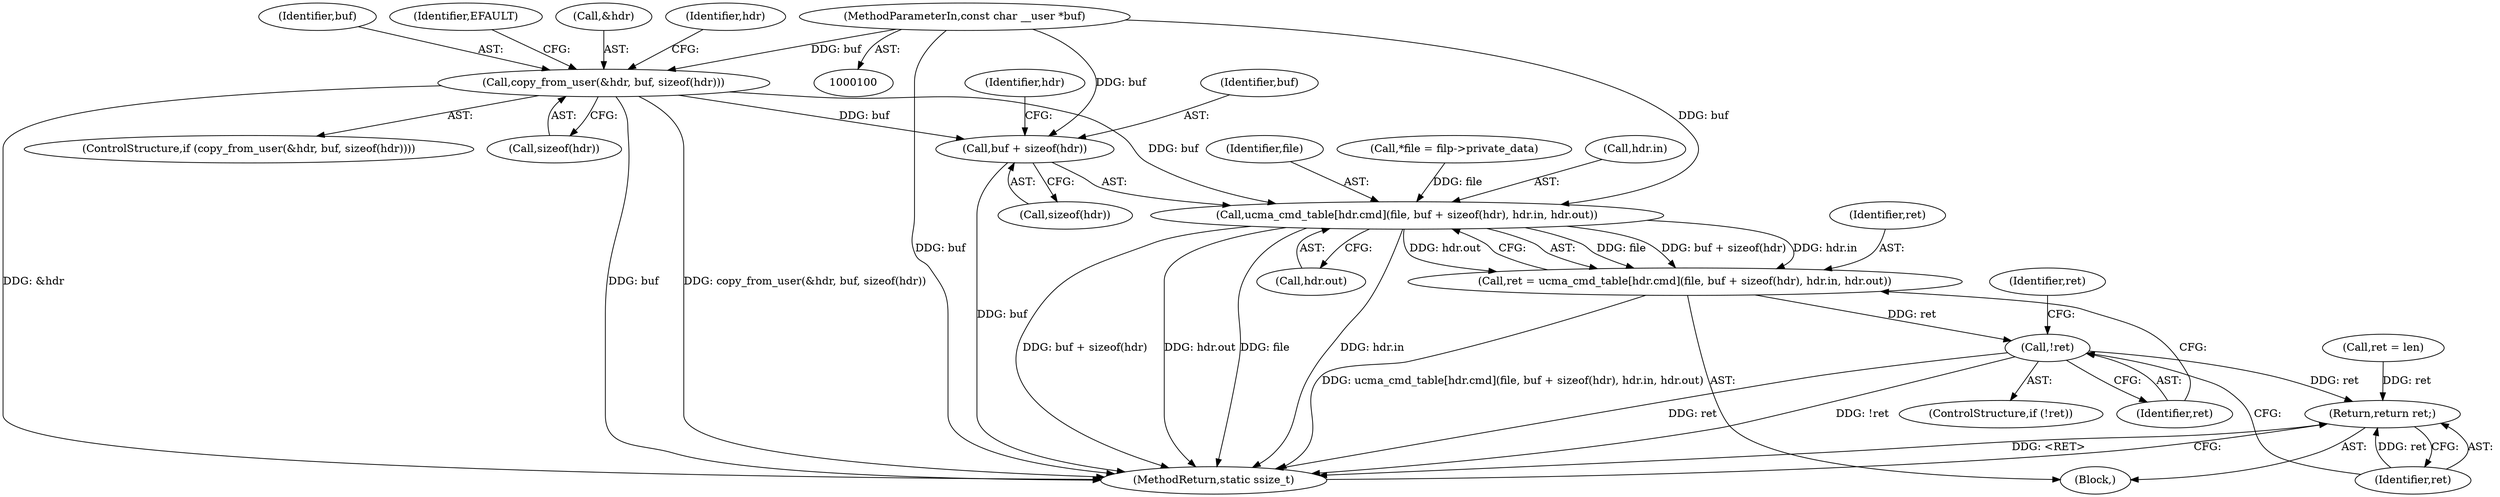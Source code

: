 digraph "0_linux_e6bd18f57aad1a2d1ef40e646d03ed0f2515c9e3_0@API" {
"1000131" [label="(Call,copy_from_user(&hdr, buf, sizeof(hdr)))"];
"1000102" [label="(MethodParameterIn,const char __user *buf)"];
"1000174" [label="(Call,ucma_cmd_table[hdr.cmd](file, buf + sizeof(hdr), hdr.in, hdr.out))"];
"1000172" [label="(Call,ret = ucma_cmd_table[hdr.cmd](file, buf + sizeof(hdr), hdr.in, hdr.out))"];
"1000187" [label="(Call,!ret)"];
"1000192" [label="(Return,return ret;)"];
"1000176" [label="(Call,buf + sizeof(hdr))"];
"1000183" [label="(Call,hdr.out)"];
"1000192" [label="(Return,return ret;)"];
"1000174" [label="(Call,ucma_cmd_table[hdr.cmd](file, buf + sizeof(hdr), hdr.in, hdr.out))"];
"1000172" [label="(Call,ret = ucma_cmd_table[hdr.cmd](file, buf + sizeof(hdr), hdr.in, hdr.out))"];
"1000187" [label="(Call,!ret)"];
"1000194" [label="(MethodReturn,static ssize_t)"];
"1000175" [label="(Identifier,file)"];
"1000190" [label="(Identifier,ret)"];
"1000178" [label="(Call,sizeof(hdr))"];
"1000193" [label="(Identifier,ret)"];
"1000177" [label="(Identifier,buf)"];
"1000181" [label="(Identifier,hdr)"];
"1000143" [label="(Identifier,hdr)"];
"1000188" [label="(Identifier,ret)"];
"1000130" [label="(ControlStructure,if (copy_from_user(&hdr, buf, sizeof(hdr))))"];
"1000102" [label="(MethodParameterIn,const char __user *buf)"];
"1000134" [label="(Identifier,buf)"];
"1000135" [label="(Call,sizeof(hdr))"];
"1000107" [label="(Call,*file = filp->private_data)"];
"1000105" [label="(Block,)"];
"1000189" [label="(Call,ret = len)"];
"1000173" [label="(Identifier,ret)"];
"1000186" [label="(ControlStructure,if (!ret))"];
"1000176" [label="(Call,buf + sizeof(hdr))"];
"1000139" [label="(Identifier,EFAULT)"];
"1000180" [label="(Call,hdr.in)"];
"1000132" [label="(Call,&hdr)"];
"1000131" [label="(Call,copy_from_user(&hdr, buf, sizeof(hdr)))"];
"1000131" -> "1000130"  [label="AST: "];
"1000131" -> "1000135"  [label="CFG: "];
"1000132" -> "1000131"  [label="AST: "];
"1000134" -> "1000131"  [label="AST: "];
"1000135" -> "1000131"  [label="AST: "];
"1000139" -> "1000131"  [label="CFG: "];
"1000143" -> "1000131"  [label="CFG: "];
"1000131" -> "1000194"  [label="DDG: &hdr"];
"1000131" -> "1000194"  [label="DDG: buf"];
"1000131" -> "1000194"  [label="DDG: copy_from_user(&hdr, buf, sizeof(hdr))"];
"1000102" -> "1000131"  [label="DDG: buf"];
"1000131" -> "1000174"  [label="DDG: buf"];
"1000131" -> "1000176"  [label="DDG: buf"];
"1000102" -> "1000100"  [label="AST: "];
"1000102" -> "1000194"  [label="DDG: buf"];
"1000102" -> "1000174"  [label="DDG: buf"];
"1000102" -> "1000176"  [label="DDG: buf"];
"1000174" -> "1000172"  [label="AST: "];
"1000174" -> "1000183"  [label="CFG: "];
"1000175" -> "1000174"  [label="AST: "];
"1000176" -> "1000174"  [label="AST: "];
"1000180" -> "1000174"  [label="AST: "];
"1000183" -> "1000174"  [label="AST: "];
"1000172" -> "1000174"  [label="CFG: "];
"1000174" -> "1000194"  [label="DDG: hdr.in"];
"1000174" -> "1000194"  [label="DDG: buf + sizeof(hdr)"];
"1000174" -> "1000194"  [label="DDG: hdr.out"];
"1000174" -> "1000194"  [label="DDG: file"];
"1000174" -> "1000172"  [label="DDG: file"];
"1000174" -> "1000172"  [label="DDG: buf + sizeof(hdr)"];
"1000174" -> "1000172"  [label="DDG: hdr.in"];
"1000174" -> "1000172"  [label="DDG: hdr.out"];
"1000107" -> "1000174"  [label="DDG: file"];
"1000172" -> "1000105"  [label="AST: "];
"1000173" -> "1000172"  [label="AST: "];
"1000188" -> "1000172"  [label="CFG: "];
"1000172" -> "1000194"  [label="DDG: ucma_cmd_table[hdr.cmd](file, buf + sizeof(hdr), hdr.in, hdr.out)"];
"1000172" -> "1000187"  [label="DDG: ret"];
"1000187" -> "1000186"  [label="AST: "];
"1000187" -> "1000188"  [label="CFG: "];
"1000188" -> "1000187"  [label="AST: "];
"1000190" -> "1000187"  [label="CFG: "];
"1000193" -> "1000187"  [label="CFG: "];
"1000187" -> "1000194"  [label="DDG: ret"];
"1000187" -> "1000194"  [label="DDG: !ret"];
"1000187" -> "1000192"  [label="DDG: ret"];
"1000192" -> "1000105"  [label="AST: "];
"1000192" -> "1000193"  [label="CFG: "];
"1000193" -> "1000192"  [label="AST: "];
"1000194" -> "1000192"  [label="CFG: "];
"1000192" -> "1000194"  [label="DDG: <RET>"];
"1000193" -> "1000192"  [label="DDG: ret"];
"1000189" -> "1000192"  [label="DDG: ret"];
"1000176" -> "1000178"  [label="CFG: "];
"1000177" -> "1000176"  [label="AST: "];
"1000178" -> "1000176"  [label="AST: "];
"1000181" -> "1000176"  [label="CFG: "];
"1000176" -> "1000194"  [label="DDG: buf"];
}
